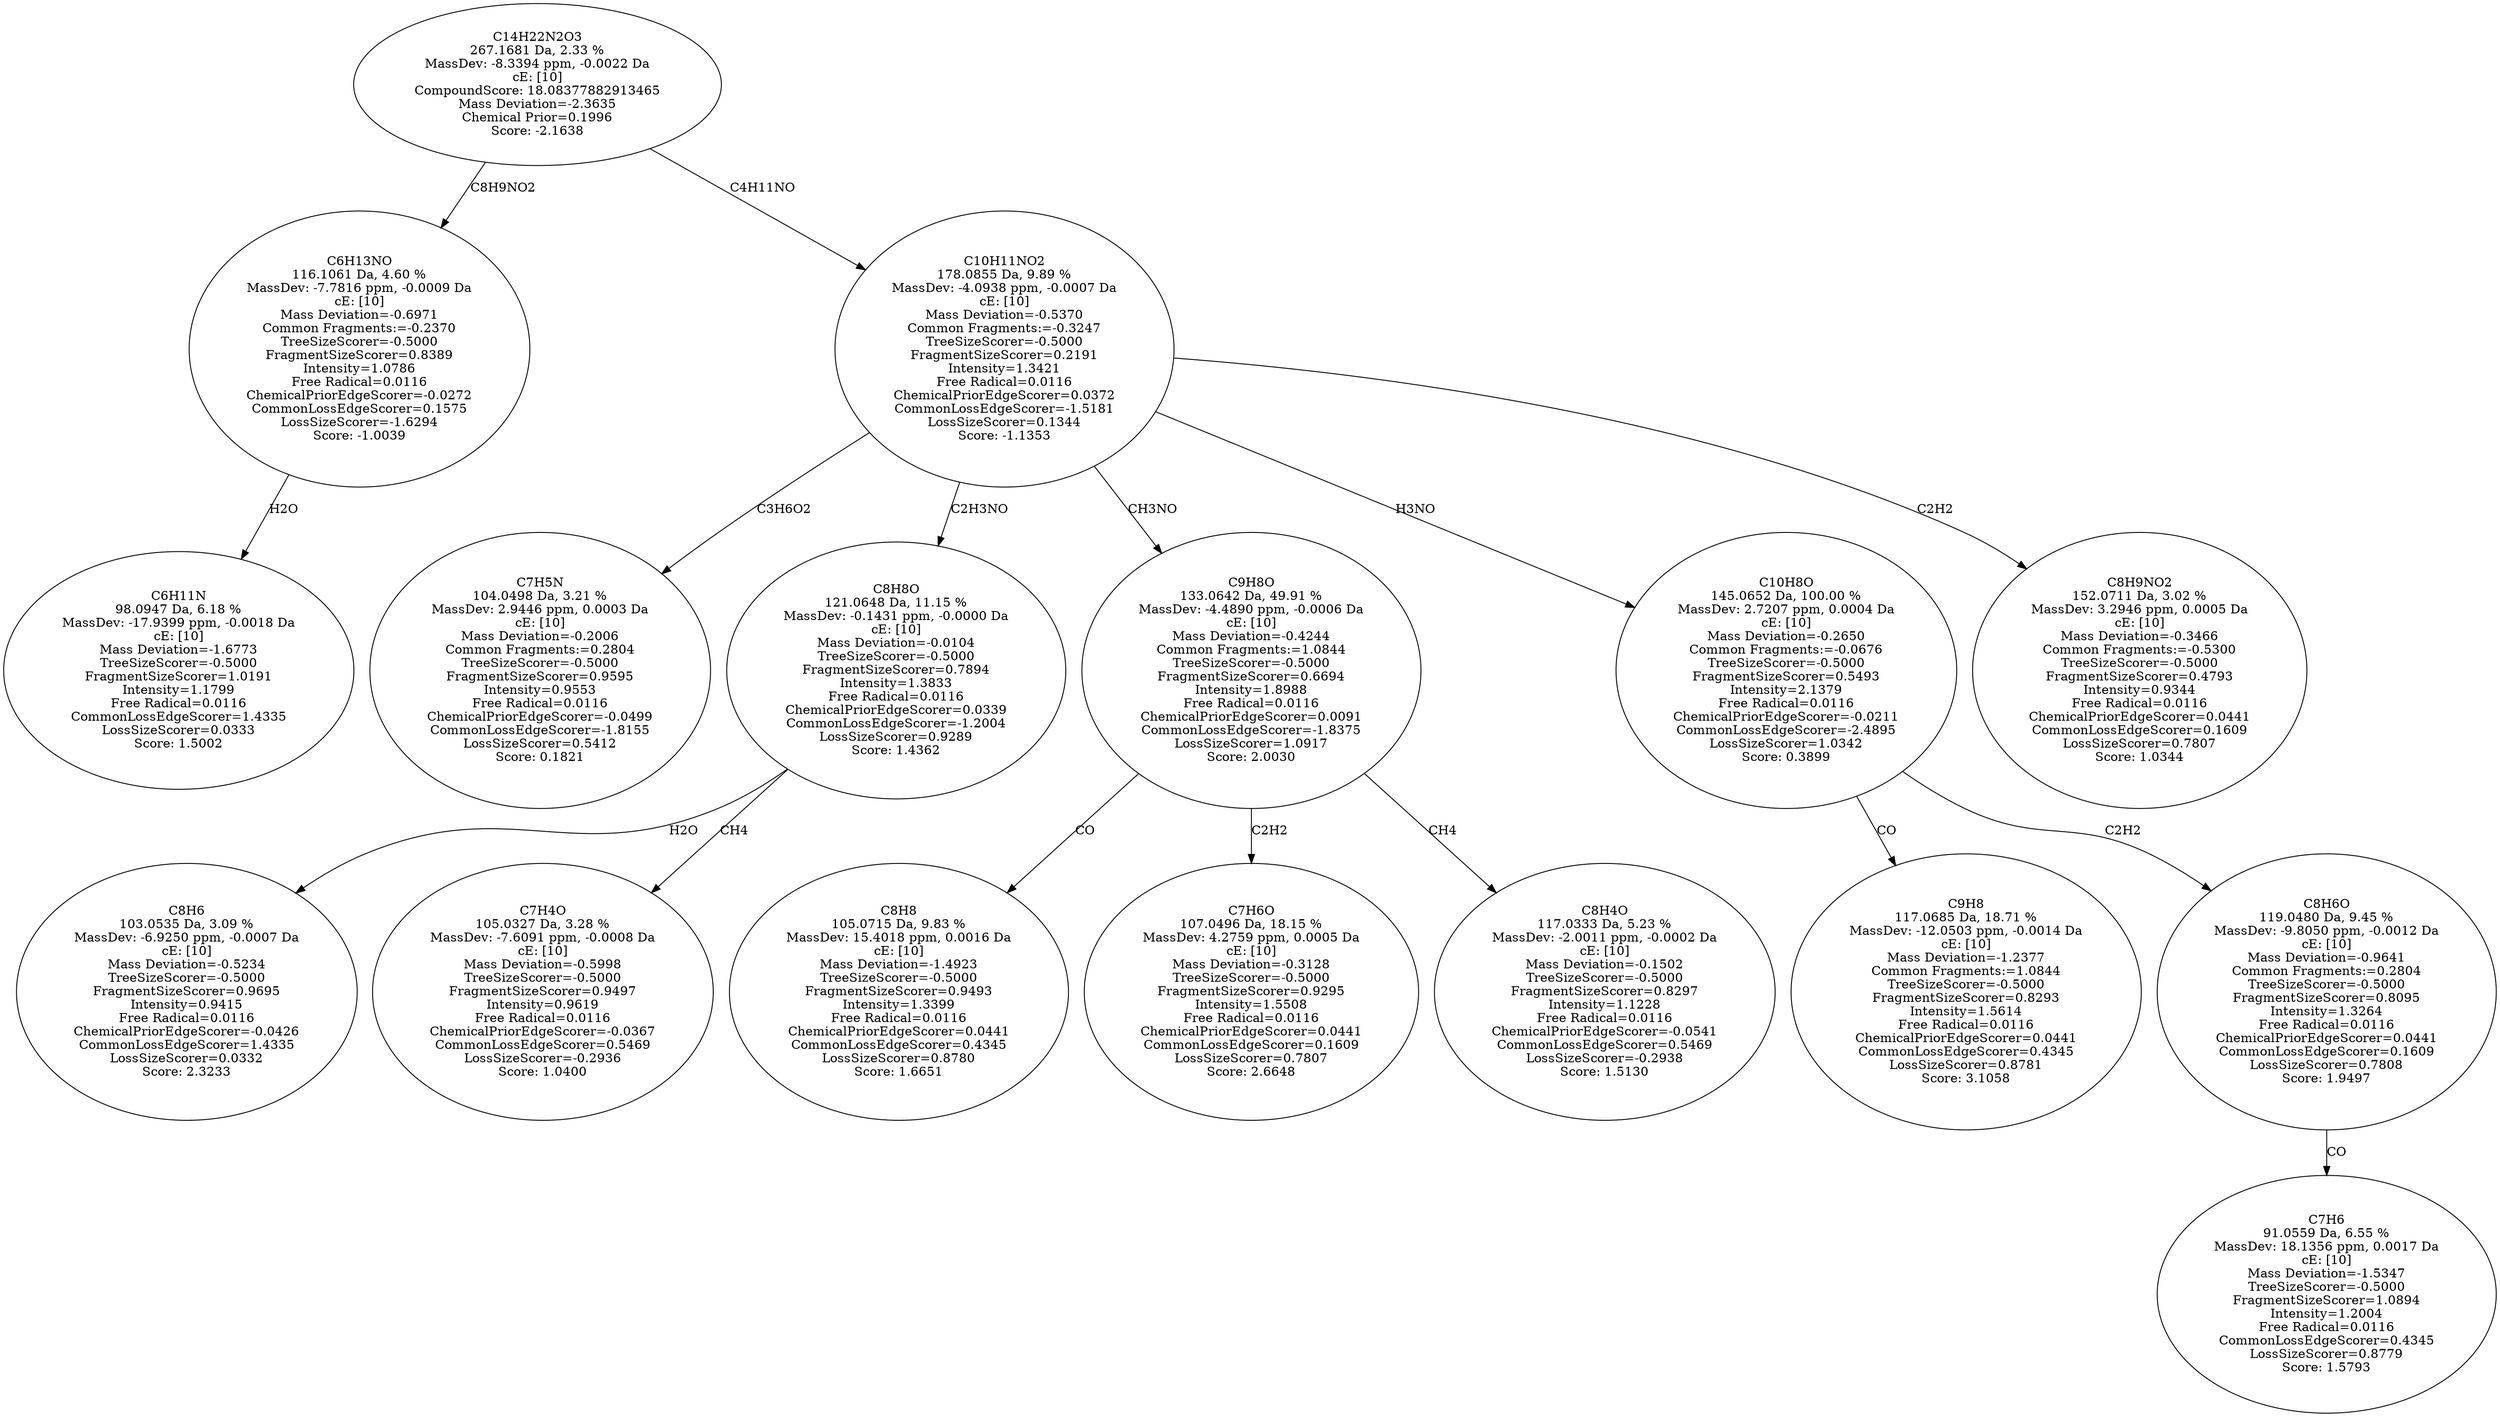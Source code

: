 strict digraph {
v1 [label="C6H11N\n98.0947 Da, 6.18 %\nMassDev: -17.9399 ppm, -0.0018 Da\ncE: [10]\nMass Deviation=-1.6773\nTreeSizeScorer=-0.5000\nFragmentSizeScorer=1.0191\nIntensity=1.1799\nFree Radical=0.0116\nCommonLossEdgeScorer=1.4335\nLossSizeScorer=0.0333\nScore: 1.5002"];
v2 [label="C6H13NO\n116.1061 Da, 4.60 %\nMassDev: -7.7816 ppm, -0.0009 Da\ncE: [10]\nMass Deviation=-0.6971\nCommon Fragments:=-0.2370\nTreeSizeScorer=-0.5000\nFragmentSizeScorer=0.8389\nIntensity=1.0786\nFree Radical=0.0116\nChemicalPriorEdgeScorer=-0.0272\nCommonLossEdgeScorer=0.1575\nLossSizeScorer=-1.6294\nScore: -1.0039"];
v3 [label="C7H5N\n104.0498 Da, 3.21 %\nMassDev: 2.9446 ppm, 0.0003 Da\ncE: [10]\nMass Deviation=-0.2006\nCommon Fragments:=0.2804\nTreeSizeScorer=-0.5000\nFragmentSizeScorer=0.9595\nIntensity=0.9553\nFree Radical=0.0116\nChemicalPriorEdgeScorer=-0.0499\nCommonLossEdgeScorer=-1.8155\nLossSizeScorer=0.5412\nScore: 0.1821"];
v4 [label="C8H6\n103.0535 Da, 3.09 %\nMassDev: -6.9250 ppm, -0.0007 Da\ncE: [10]\nMass Deviation=-0.5234\nTreeSizeScorer=-0.5000\nFragmentSizeScorer=0.9695\nIntensity=0.9415\nFree Radical=0.0116\nChemicalPriorEdgeScorer=-0.0426\nCommonLossEdgeScorer=1.4335\nLossSizeScorer=0.0332\nScore: 2.3233"];
v5 [label="C7H4O\n105.0327 Da, 3.28 %\nMassDev: -7.6091 ppm, -0.0008 Da\ncE: [10]\nMass Deviation=-0.5998\nTreeSizeScorer=-0.5000\nFragmentSizeScorer=0.9497\nIntensity=0.9619\nFree Radical=0.0116\nChemicalPriorEdgeScorer=-0.0367\nCommonLossEdgeScorer=0.5469\nLossSizeScorer=-0.2936\nScore: 1.0400"];
v6 [label="C8H8O\n121.0648 Da, 11.15 %\nMassDev: -0.1431 ppm, -0.0000 Da\ncE: [10]\nMass Deviation=-0.0104\nTreeSizeScorer=-0.5000\nFragmentSizeScorer=0.7894\nIntensity=1.3833\nFree Radical=0.0116\nChemicalPriorEdgeScorer=0.0339\nCommonLossEdgeScorer=-1.2004\nLossSizeScorer=0.9289\nScore: 1.4362"];
v7 [label="C8H8\n105.0715 Da, 9.83 %\nMassDev: 15.4018 ppm, 0.0016 Da\ncE: [10]\nMass Deviation=-1.4923\nTreeSizeScorer=-0.5000\nFragmentSizeScorer=0.9493\nIntensity=1.3399\nFree Radical=0.0116\nChemicalPriorEdgeScorer=0.0441\nCommonLossEdgeScorer=0.4345\nLossSizeScorer=0.8780\nScore: 1.6651"];
v8 [label="C7H6O\n107.0496 Da, 18.15 %\nMassDev: 4.2759 ppm, 0.0005 Da\ncE: [10]\nMass Deviation=-0.3128\nTreeSizeScorer=-0.5000\nFragmentSizeScorer=0.9295\nIntensity=1.5508\nFree Radical=0.0116\nChemicalPriorEdgeScorer=0.0441\nCommonLossEdgeScorer=0.1609\nLossSizeScorer=0.7807\nScore: 2.6648"];
v9 [label="C8H4O\n117.0333 Da, 5.23 %\nMassDev: -2.0011 ppm, -0.0002 Da\ncE: [10]\nMass Deviation=-0.1502\nTreeSizeScorer=-0.5000\nFragmentSizeScorer=0.8297\nIntensity=1.1228\nFree Radical=0.0116\nChemicalPriorEdgeScorer=-0.0541\nCommonLossEdgeScorer=0.5469\nLossSizeScorer=-0.2938\nScore: 1.5130"];
v10 [label="C9H8O\n133.0642 Da, 49.91 %\nMassDev: -4.4890 ppm, -0.0006 Da\ncE: [10]\nMass Deviation=-0.4244\nCommon Fragments:=1.0844\nTreeSizeScorer=-0.5000\nFragmentSizeScorer=0.6694\nIntensity=1.8988\nFree Radical=0.0116\nChemicalPriorEdgeScorer=0.0091\nCommonLossEdgeScorer=-1.8375\nLossSizeScorer=1.0917\nScore: 2.0030"];
v11 [label="C9H8\n117.0685 Da, 18.71 %\nMassDev: -12.0503 ppm, -0.0014 Da\ncE: [10]\nMass Deviation=-1.2377\nCommon Fragments:=1.0844\nTreeSizeScorer=-0.5000\nFragmentSizeScorer=0.8293\nIntensity=1.5614\nFree Radical=0.0116\nChemicalPriorEdgeScorer=0.0441\nCommonLossEdgeScorer=0.4345\nLossSizeScorer=0.8781\nScore: 3.1058"];
v12 [label="C7H6\n91.0559 Da, 6.55 %\nMassDev: 18.1356 ppm, 0.0017 Da\ncE: [10]\nMass Deviation=-1.5347\nTreeSizeScorer=-0.5000\nFragmentSizeScorer=1.0894\nIntensity=1.2004\nFree Radical=0.0116\nCommonLossEdgeScorer=0.4345\nLossSizeScorer=0.8779\nScore: 1.5793"];
v13 [label="C8H6O\n119.0480 Da, 9.45 %\nMassDev: -9.8050 ppm, -0.0012 Da\ncE: [10]\nMass Deviation=-0.9641\nCommon Fragments:=0.2804\nTreeSizeScorer=-0.5000\nFragmentSizeScorer=0.8095\nIntensity=1.3264\nFree Radical=0.0116\nChemicalPriorEdgeScorer=0.0441\nCommonLossEdgeScorer=0.1609\nLossSizeScorer=0.7808\nScore: 1.9497"];
v14 [label="C10H8O\n145.0652 Da, 100.00 %\nMassDev: 2.7207 ppm, 0.0004 Da\ncE: [10]\nMass Deviation=-0.2650\nCommon Fragments:=-0.0676\nTreeSizeScorer=-0.5000\nFragmentSizeScorer=0.5493\nIntensity=2.1379\nFree Radical=0.0116\nChemicalPriorEdgeScorer=-0.0211\nCommonLossEdgeScorer=-2.4895\nLossSizeScorer=1.0342\nScore: 0.3899"];
v15 [label="C8H9NO2\n152.0711 Da, 3.02 %\nMassDev: 3.2946 ppm, 0.0005 Da\ncE: [10]\nMass Deviation=-0.3466\nCommon Fragments:=-0.5300\nTreeSizeScorer=-0.5000\nFragmentSizeScorer=0.4793\nIntensity=0.9344\nFree Radical=0.0116\nChemicalPriorEdgeScorer=0.0441\nCommonLossEdgeScorer=0.1609\nLossSizeScorer=0.7807\nScore: 1.0344"];
v16 [label="C10H11NO2\n178.0855 Da, 9.89 %\nMassDev: -4.0938 ppm, -0.0007 Da\ncE: [10]\nMass Deviation=-0.5370\nCommon Fragments:=-0.3247\nTreeSizeScorer=-0.5000\nFragmentSizeScorer=0.2191\nIntensity=1.3421\nFree Radical=0.0116\nChemicalPriorEdgeScorer=0.0372\nCommonLossEdgeScorer=-1.5181\nLossSizeScorer=0.1344\nScore: -1.1353"];
v17 [label="C14H22N2O3\n267.1681 Da, 2.33 %\nMassDev: -8.3394 ppm, -0.0022 Da\ncE: [10]\nCompoundScore: 18.08377882913465\nMass Deviation=-2.3635\nChemical Prior=0.1996\nScore: -2.1638"];
v2 -> v1 [label="H2O"];
v17 -> v2 [label="C8H9NO2"];
v16 -> v3 [label="C3H6O2"];
v6 -> v4 [label="H2O"];
v6 -> v5 [label="CH4"];
v16 -> v6 [label="C2H3NO"];
v10 -> v7 [label="CO"];
v10 -> v8 [label="C2H2"];
v10 -> v9 [label="CH4"];
v16 -> v10 [label="CH3NO"];
v14 -> v11 [label="CO"];
v13 -> v12 [label="CO"];
v14 -> v13 [label="C2H2"];
v16 -> v14 [label="H3NO"];
v16 -> v15 [label="C2H2"];
v17 -> v16 [label="C4H11NO"];
}